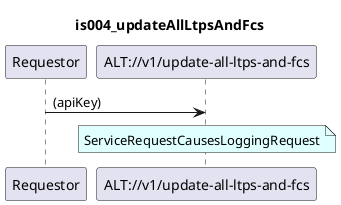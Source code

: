 @startuml is004_updateAllLtpsAndFcs
skinparam responseMessageBelowArrow true

title
is004_updateAllLtpsAndFcs
end title

participant "Requestor" as requestor
participant "ALT://v1/update-all-ltps-and-fcs" as alt

requestor -> alt : (apiKey)

note over alt #LightCyan
ServiceRequestCausesLoggingRequest
end note

@enduml